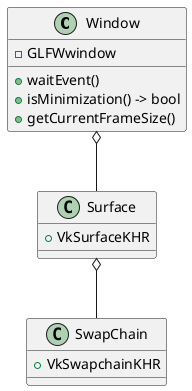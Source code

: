 @startuml window

class Window {
    - GLFWwindow
    + waitEvent()
    + isMinimization() -> bool
    + getCurrentFrameSize()
}

class Surface {
    + VkSurfaceKHR
}

class SwapChain {
    + VkSwapchainKHR
}

Window o-- Surface
Surface o-- SwapChain

@enduml